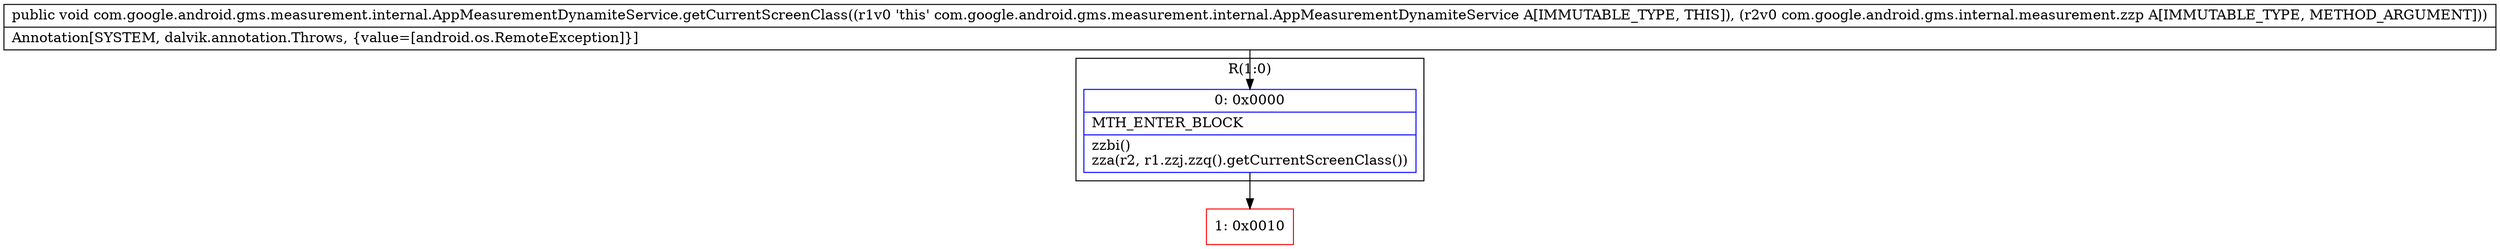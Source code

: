digraph "CFG forcom.google.android.gms.measurement.internal.AppMeasurementDynamiteService.getCurrentScreenClass(Lcom\/google\/android\/gms\/internal\/measurement\/zzp;)V" {
subgraph cluster_Region_58446247 {
label = "R(1:0)";
node [shape=record,color=blue];
Node_0 [shape=record,label="{0\:\ 0x0000|MTH_ENTER_BLOCK\l|zzbi()\lzza(r2, r1.zzj.zzq().getCurrentScreenClass())\l}"];
}
Node_1 [shape=record,color=red,label="{1\:\ 0x0010}"];
MethodNode[shape=record,label="{public void com.google.android.gms.measurement.internal.AppMeasurementDynamiteService.getCurrentScreenClass((r1v0 'this' com.google.android.gms.measurement.internal.AppMeasurementDynamiteService A[IMMUTABLE_TYPE, THIS]), (r2v0 com.google.android.gms.internal.measurement.zzp A[IMMUTABLE_TYPE, METHOD_ARGUMENT]))  | Annotation[SYSTEM, dalvik.annotation.Throws, \{value=[android.os.RemoteException]\}]\l}"];
MethodNode -> Node_0;
Node_0 -> Node_1;
}

